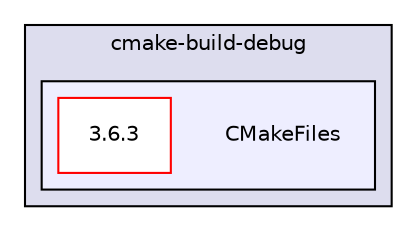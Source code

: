 digraph "/media/nicolas/A600540B0053E13B/Users/nicolas/Documents/Ecole/ISEN/Projet/Coupe de France/Module Cerveau/Artificial Intelligence/ai/CLion_folders/cmake-build-debug/CMakeFiles" {
  compound=true
  node [ fontsize="10", fontname="Helvetica"];
  edge [ labelfontsize="10", labelfontname="Helvetica"];
  subgraph clusterdir_d87b3d9d0520f2dfa2a54b2a203ad9bf {
    graph [ bgcolor="#ddddee", pencolor="black", label="cmake-build-debug" fontname="Helvetica", fontsize="10", URL="dir_d87b3d9d0520f2dfa2a54b2a203ad9bf.html"]
  subgraph clusterdir_2d356470db1cc6d92b95ba5f4e01abc2 {
    graph [ bgcolor="#eeeeff", pencolor="black", label="" URL="dir_2d356470db1cc6d92b95ba5f4e01abc2.html"];
    dir_2d356470db1cc6d92b95ba5f4e01abc2 [shape=plaintext label="CMakeFiles"];
    dir_28e6e14dc7607c3539469551982eb4e3 [shape=box label="3.6.3" color="red" fillcolor="white" style="filled" URL="dir_28e6e14dc7607c3539469551982eb4e3.html"];
  }
  }
}
